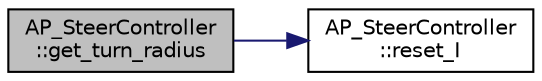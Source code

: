 digraph "AP_SteerController::get_turn_radius"
{
 // INTERACTIVE_SVG=YES
  edge [fontname="Helvetica",fontsize="10",labelfontname="Helvetica",labelfontsize="10"];
  node [fontname="Helvetica",fontsize="10",shape=record];
  rankdir="LR";
  Node1 [label="AP_SteerController\l::get_turn_radius",height=0.2,width=0.4,color="black", fillcolor="grey75", style="filled", fontcolor="black"];
  Node1 -> Node2 [color="midnightblue",fontsize="10",style="solid",fontname="Helvetica"];
  Node2 [label="AP_SteerController\l::reset_I",height=0.2,width=0.4,color="black", fillcolor="white", style="filled",URL="$classAP__SteerController.html#ac8c0b959eaff74c682bf1f64aea6c930"];
}

